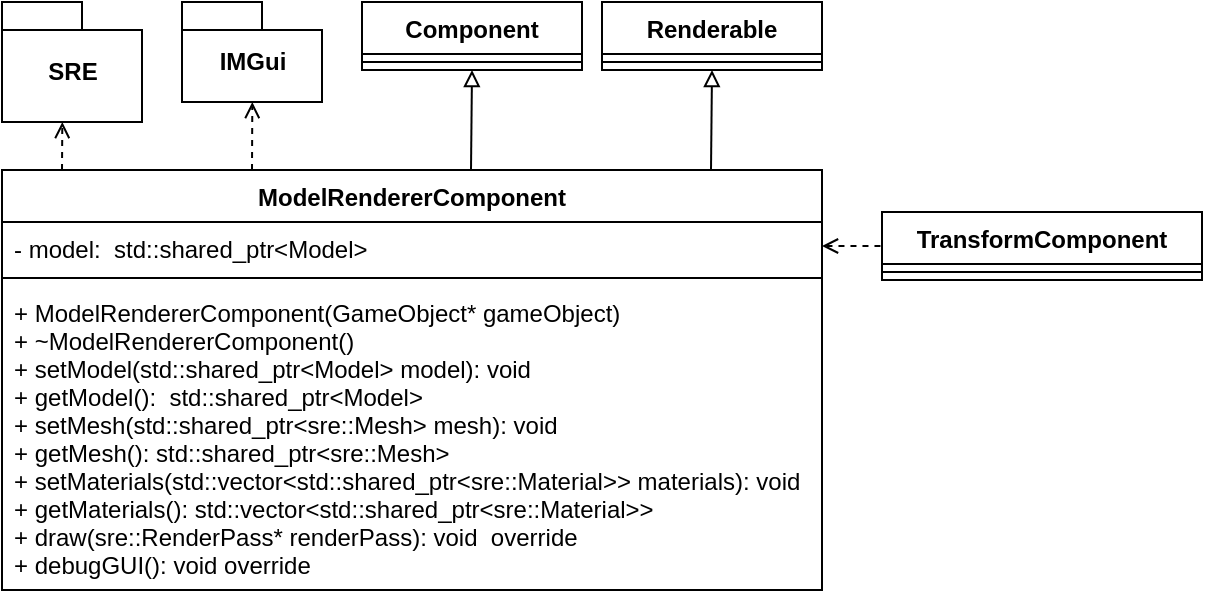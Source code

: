 <mxfile version="14.1.8" type="device"><diagram id="8PlQYaFf4nj049W510JY" name="Page-1"><mxGraphModel dx="1185" dy="1854" grid="1" gridSize="10" guides="1" tooltips="1" connect="1" arrows="1" fold="1" page="1" pageScale="1" pageWidth="827" pageHeight="1169" math="0" shadow="0"><root><mxCell id="0"/><mxCell id="1" parent="0"/><mxCell id="_4K6bC6BfkEMhBT1r81C-6" value="ModelRendererComponent" style="swimlane;fontStyle=1;align=center;verticalAlign=top;childLayout=stackLayout;horizontal=1;startSize=26;horizontalStack=0;resizeParent=1;resizeParentMax=0;resizeLast=0;collapsible=1;marginBottom=0;" parent="1" vertex="1"><mxGeometry x="300" y="-830" width="410" height="210" as="geometry"/></mxCell><mxCell id="_4K6bC6BfkEMhBT1r81C-7" value="- model:  std::shared_ptr&lt;Model&gt; &#10;" style="text;strokeColor=none;fillColor=none;align=left;verticalAlign=top;spacingLeft=4;spacingRight=4;overflow=hidden;rotatable=0;points=[[0,0.5],[1,0.5]];portConstraint=eastwest;" parent="_4K6bC6BfkEMhBT1r81C-6" vertex="1"><mxGeometry y="26" width="410" height="24" as="geometry"/></mxCell><mxCell id="_4K6bC6BfkEMhBT1r81C-8" value="" style="line;strokeWidth=1;fillColor=none;align=left;verticalAlign=middle;spacingTop=-1;spacingLeft=3;spacingRight=3;rotatable=0;labelPosition=right;points=[];portConstraint=eastwest;" parent="_4K6bC6BfkEMhBT1r81C-6" vertex="1"><mxGeometry y="50" width="410" height="8" as="geometry"/></mxCell><mxCell id="_4K6bC6BfkEMhBT1r81C-9" value="+ ModelRendererComponent(GameObject* gameObject)&#10;+ ~ModelRendererComponent()&#10;+ setModel(std::shared_ptr&lt;Model&gt; model): void &#10;+ getModel():  std::shared_ptr&lt;Model&gt; &#10;+ setMesh(std::shared_ptr&lt;sre::Mesh&gt; mesh): void &#10;+ getMesh(): std::shared_ptr&lt;sre::Mesh&gt; &#10;+ setMaterials(std::vector&lt;std::shared_ptr&lt;sre::Material&gt;&gt; materials): void &#10;+ getMaterials(): std::vector&lt;std::shared_ptr&lt;sre::Material&gt;&gt; &#10;+ draw(sre::RenderPass* renderPass): void  override&#10;+ debugGUI(): void override" style="text;strokeColor=none;fillColor=none;align=left;verticalAlign=top;spacingLeft=4;spacingRight=4;overflow=hidden;rotatable=0;points=[[0,0.5],[1,0.5]];portConstraint=eastwest;fontStyle=0" parent="_4K6bC6BfkEMhBT1r81C-6" vertex="1"><mxGeometry y="58" width="410" height="152" as="geometry"/></mxCell><mxCell id="_4K6bC6BfkEMhBT1r81C-16" value="TransformComponent" style="swimlane;fontStyle=1;align=center;verticalAlign=top;childLayout=stackLayout;horizontal=1;startSize=26;horizontalStack=0;resizeParent=1;resizeParentMax=0;resizeLast=0;collapsible=1;marginBottom=0;" parent="1" vertex="1"><mxGeometry x="740" y="-809" width="160" height="34" as="geometry"/></mxCell><mxCell id="_4K6bC6BfkEMhBT1r81C-18" value="" style="line;strokeWidth=1;fillColor=none;align=left;verticalAlign=middle;spacingTop=-1;spacingLeft=3;spacingRight=3;rotatable=0;labelPosition=right;points=[];portConstraint=eastwest;" parent="_4K6bC6BfkEMhBT1r81C-16" vertex="1"><mxGeometry y="26" width="160" height="8" as="geometry"/></mxCell><mxCell id="_4K6bC6BfkEMhBT1r81C-25" value="SRE" style="shape=folder;fontStyle=1;spacingTop=10;tabWidth=40;tabHeight=14;tabPosition=left;html=1;" parent="1" vertex="1"><mxGeometry x="300" y="-914" width="70" height="60" as="geometry"/></mxCell><mxCell id="_4K6bC6BfkEMhBT1r81C-26" value="Renderable" style="swimlane;fontStyle=1;align=center;verticalAlign=top;childLayout=stackLayout;horizontal=1;startSize=26;horizontalStack=0;resizeParent=1;resizeParentMax=0;resizeLast=0;collapsible=1;marginBottom=0;" parent="1" vertex="1"><mxGeometry x="600" y="-914" width="110" height="34" as="geometry"/></mxCell><mxCell id="_4K6bC6BfkEMhBT1r81C-28" value="" style="line;strokeWidth=1;fillColor=none;align=left;verticalAlign=middle;spacingTop=-1;spacingLeft=3;spacingRight=3;rotatable=0;labelPosition=right;points=[];portConstraint=eastwest;" parent="_4K6bC6BfkEMhBT1r81C-26" vertex="1"><mxGeometry y="26" width="110" height="8" as="geometry"/></mxCell><mxCell id="_4K6bC6BfkEMhBT1r81C-31" value="IMGui" style="shape=folder;fontStyle=1;spacingTop=10;tabWidth=40;tabHeight=14;tabPosition=left;html=1;" parent="1" vertex="1"><mxGeometry x="390" y="-914" width="70" height="50" as="geometry"/></mxCell><mxCell id="Ltvk2OF2haA8MlHmyn7q-1" value="" style="endArrow=none;dashed=1;html=1;rounded=0;startArrow=open;startFill=0;entryX=0;entryY=0.5;entryDx=0;entryDy=0;" edge="1" parent="1" target="_4K6bC6BfkEMhBT1r81C-16"><mxGeometry width="50" height="50" relative="1" as="geometry"><mxPoint x="710" y="-792" as="sourcePoint"/><mxPoint x="610" y="-930" as="targetPoint"/></mxGeometry></mxCell><mxCell id="Ltvk2OF2haA8MlHmyn7q-2" value="" style="endArrow=block;html=1;exitX=0.75;exitY=0;exitDx=0;exitDy=0;endFill=0;" edge="1" parent="1"><mxGeometry width="50" height="50" relative="1" as="geometry"><mxPoint x="654.5" y="-830.0" as="sourcePoint"/><mxPoint x="655" y="-880" as="targetPoint"/></mxGeometry></mxCell><mxCell id="Ltvk2OF2haA8MlHmyn7q-3" value="Component" style="swimlane;fontStyle=1;align=center;verticalAlign=top;childLayout=stackLayout;horizontal=1;startSize=26;horizontalStack=0;resizeParent=1;resizeParentMax=0;resizeLast=0;collapsible=1;marginBottom=0;" vertex="1" parent="1"><mxGeometry x="480" y="-914" width="110" height="34" as="geometry"/></mxCell><mxCell id="Ltvk2OF2haA8MlHmyn7q-4" value="" style="line;strokeWidth=1;fillColor=none;align=left;verticalAlign=middle;spacingTop=-1;spacingLeft=3;spacingRight=3;rotatable=0;labelPosition=right;points=[];portConstraint=eastwest;" vertex="1" parent="Ltvk2OF2haA8MlHmyn7q-3"><mxGeometry y="26" width="110" height="8" as="geometry"/></mxCell><mxCell id="Ltvk2OF2haA8MlHmyn7q-5" value="" style="endArrow=block;html=1;exitX=0.75;exitY=0;exitDx=0;exitDy=0;endFill=0;" edge="1" parent="1"><mxGeometry width="50" height="50" relative="1" as="geometry"><mxPoint x="534.5" y="-830.0" as="sourcePoint"/><mxPoint x="535" y="-880.0" as="targetPoint"/></mxGeometry></mxCell><mxCell id="Ltvk2OF2haA8MlHmyn7q-6" value="" style="endArrow=open;html=1;endFill=0;dashed=1;" edge="1" parent="1"><mxGeometry width="50" height="50" relative="1" as="geometry"><mxPoint x="425" y="-830" as="sourcePoint"/><mxPoint x="425.16" y="-864.0" as="targetPoint"/></mxGeometry></mxCell><mxCell id="Ltvk2OF2haA8MlHmyn7q-7" value="" style="endArrow=open;html=1;endFill=0;dashed=1;" edge="1" parent="1"><mxGeometry width="50" height="50" relative="1" as="geometry"><mxPoint x="330" y="-830" as="sourcePoint"/><mxPoint x="330.16" y="-854" as="targetPoint"/></mxGeometry></mxCell></root></mxGraphModel></diagram></mxfile>